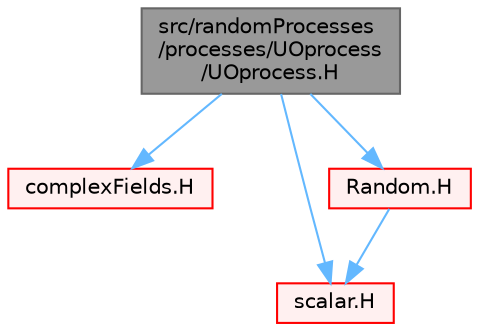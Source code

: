 digraph "src/randomProcesses/processes/UOprocess/UOprocess.H"
{
 // LATEX_PDF_SIZE
  bgcolor="transparent";
  edge [fontname=Helvetica,fontsize=10,labelfontname=Helvetica,labelfontsize=10];
  node [fontname=Helvetica,fontsize=10,shape=box,height=0.2,width=0.4];
  Node1 [id="Node000001",label="src/randomProcesses\l/processes/UOprocess\l/UOprocess.H",height=0.2,width=0.4,color="gray40", fillcolor="grey60", style="filled", fontcolor="black",tooltip=" "];
  Node1 -> Node2 [id="edge1_Node000001_Node000002",color="steelblue1",style="solid",tooltip=" "];
  Node2 [id="Node000002",label="complexFields.H",height=0.2,width=0.4,color="red", fillcolor="#FFF0F0", style="filled",URL="$complexFields_8H.html",tooltip="Specialisations of Field<T> for complex and complexVector."];
  Node1 -> Node5 [id="edge2_Node000001_Node000005",color="steelblue1",style="solid",tooltip=" "];
  Node5 [id="Node000005",label="scalar.H",height=0.2,width=0.4,color="red", fillcolor="#FFF0F0", style="filled",URL="$scalar_8H.html",tooltip=" "];
  Node1 -> Node172 [id="edge3_Node000001_Node000172",color="steelblue1",style="solid",tooltip=" "];
  Node172 [id="Node000172",label="Random.H",height=0.2,width=0.4,color="red", fillcolor="#FFF0F0", style="filled",URL="$Random_8H.html",tooltip=" "];
  Node172 -> Node5 [id="edge4_Node000172_Node000005",color="steelblue1",style="solid",tooltip=" "];
}
